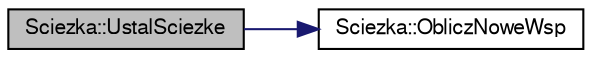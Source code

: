 digraph "Sciezka::UstalSciezke"
{
 // LATEX_PDF_SIZE
  edge [fontname="FreeSans",fontsize="10",labelfontname="FreeSans",labelfontsize="10"];
  node [fontname="FreeSans",fontsize="10",shape=record];
  rankdir="LR";
  Node1 [label="Sciezka::UstalSciezke",height=0.2,width=0.4,color="black", fillcolor="grey75", style="filled", fontcolor="black",tooltip="Metoda obliczajace punkty sciezki."];
  Node1 -> Node2 [color="midnightblue",fontsize="10",style="solid",fontname="FreeSans"];
  Node2 [label="Sciezka::ObliczNoweWsp",height=0.2,width=0.4,color="black", fillcolor="white", style="filled",URL="$a00166.html#a5452e1e8dbdb8c70dd7893aff35b847d",tooltip="Metoda obliczajace punkt koncowy sciezki."];
}
